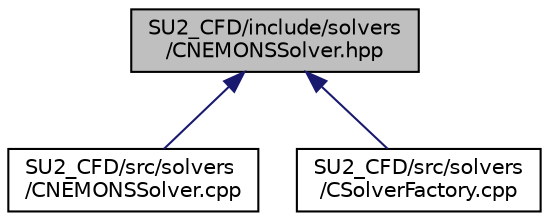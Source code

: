 digraph "SU2_CFD/include/solvers/CNEMONSSolver.hpp"
{
 // LATEX_PDF_SIZE
  edge [fontname="Helvetica",fontsize="10",labelfontname="Helvetica",labelfontsize="10"];
  node [fontname="Helvetica",fontsize="10",shape=record];
  Node1 [label="SU2_CFD/include/solvers\l/CNEMONSSolver.hpp",height=0.2,width=0.4,color="black", fillcolor="grey75", style="filled", fontcolor="black",tooltip="Headers of the CNEMONSSolver class."];
  Node1 -> Node2 [dir="back",color="midnightblue",fontsize="10",style="solid",fontname="Helvetica"];
  Node2 [label="SU2_CFD/src/solvers\l/CNEMONSSolver.cpp",height=0.2,width=0.4,color="black", fillcolor="white", style="filled",URL="$CNEMONSSolver_8cpp.html",tooltip="Headers of the CNEMONSSolver class."];
  Node1 -> Node3 [dir="back",color="midnightblue",fontsize="10",style="solid",fontname="Helvetica"];
  Node3 [label="SU2_CFD/src/solvers\l/CSolverFactory.cpp",height=0.2,width=0.4,color="black", fillcolor="white", style="filled",URL="$CSolverFactory_8cpp.html",tooltip="Main subroutines for CSolverFactoryclass."];
}
